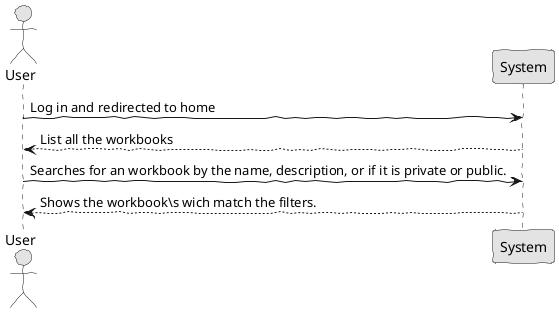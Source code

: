 @startuml 

skinparam handwritten true
skinparam monochrome true
skinparam packageStyle rect
skinparam defaultFontName FG Virgil
skinparam shadowing false

actor User

User -> System : Log in and redirected to home
System --> User : List all the workbooks
User->System : Searches for an workbook by the name, description, or if it is private or public.
System --> User : Shows the workbook\s wich match the filters.

@enduml